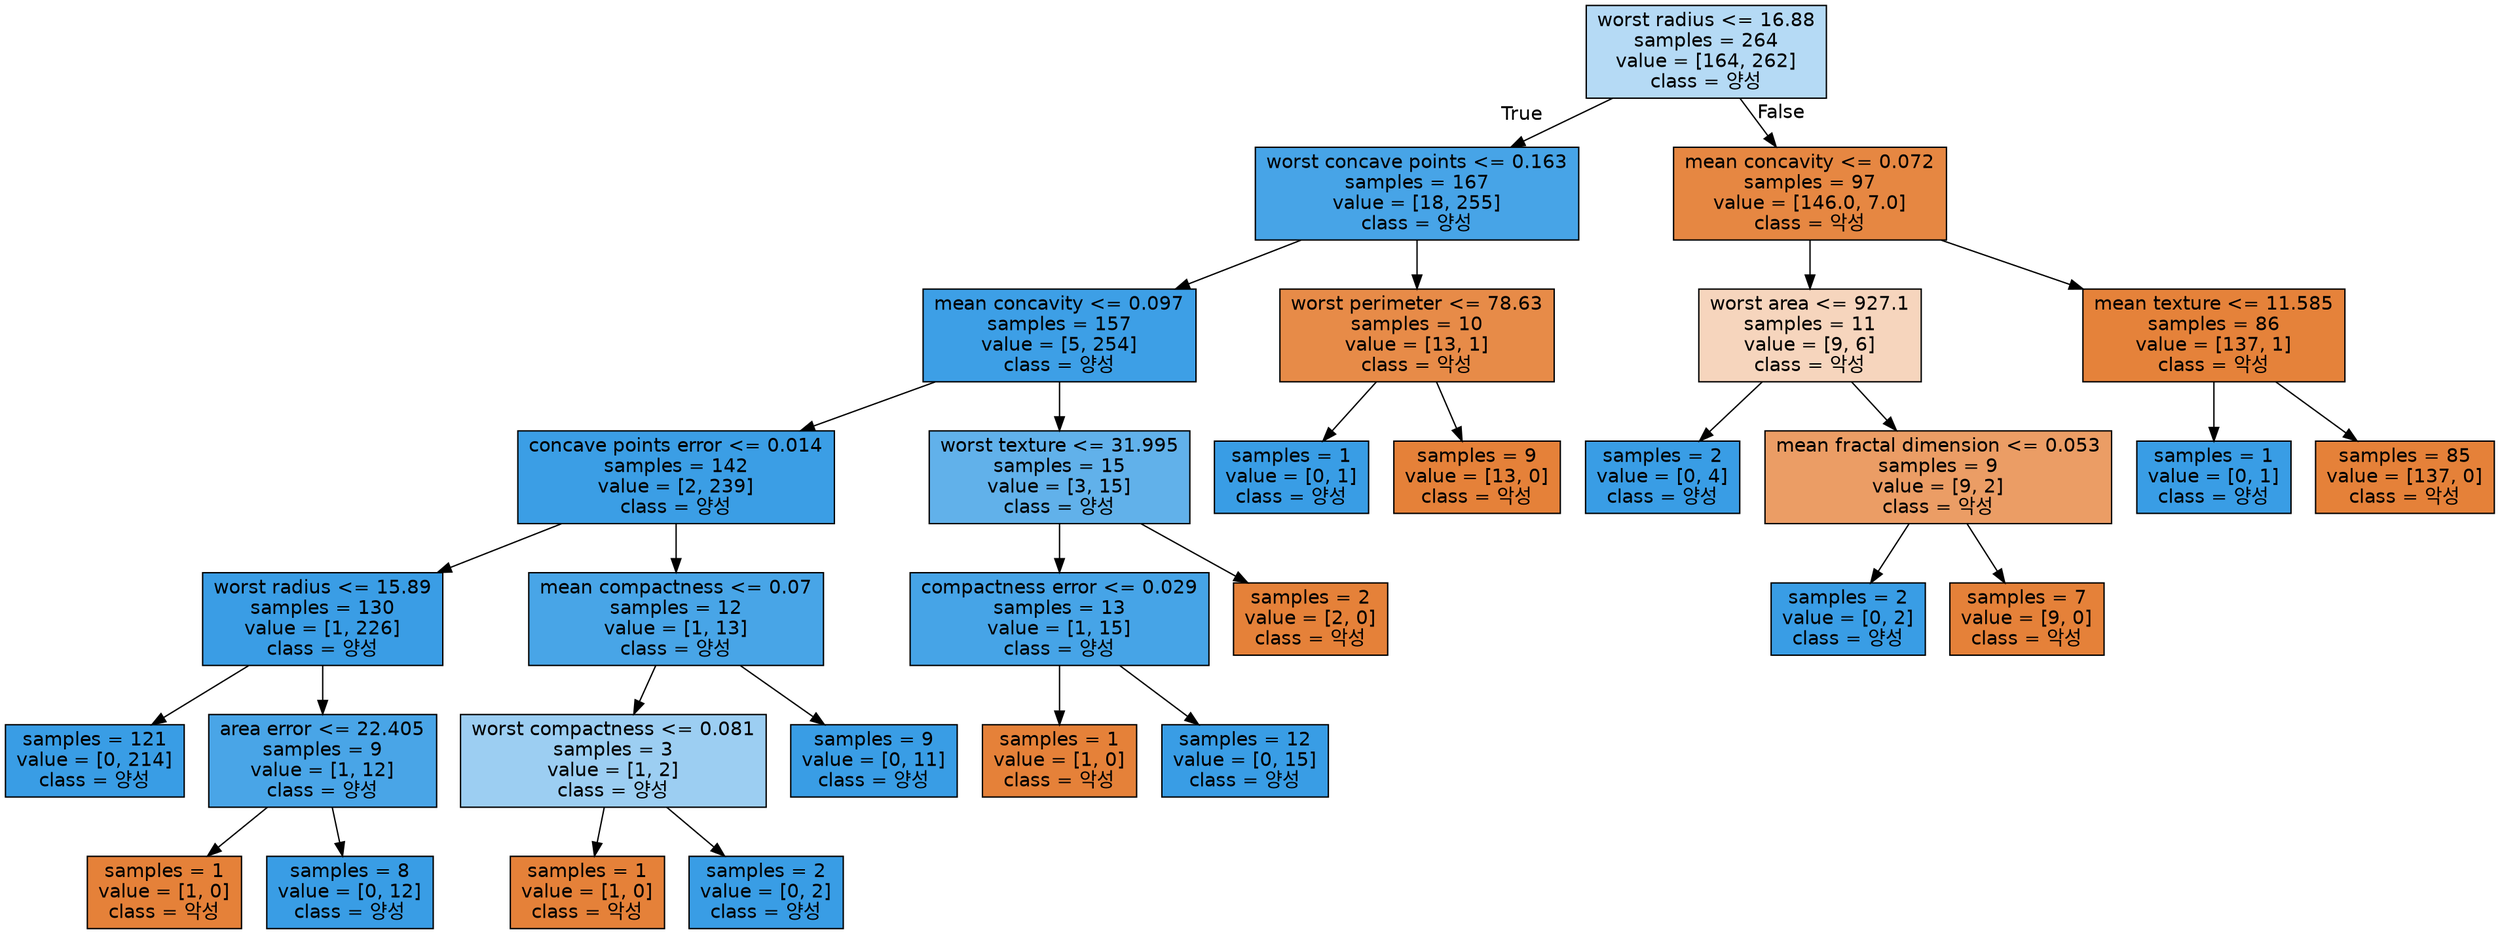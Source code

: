 digraph Tree {
node [shape=box, style="filled", color="black", fontname="helvetica"] ;
edge [fontname="helvetica"] ;
0 [label="worst radius <= 16.88\nsamples = 264\nvalue = [164, 262]\nclass = 양성", fillcolor="#b5daf5"] ;
1 [label="worst concave points <= 0.163\nsamples = 167\nvalue = [18, 255]\nclass = 양성", fillcolor="#47a4e7"] ;
0 -> 1 [labeldistance=2.5, labelangle=45, headlabel="True"] ;
2 [label="mean concavity <= 0.097\nsamples = 157\nvalue = [5, 254]\nclass = 양성", fillcolor="#3d9fe6"] ;
1 -> 2 ;
3 [label="concave points error <= 0.014\nsamples = 142\nvalue = [2, 239]\nclass = 양성", fillcolor="#3b9ee5"] ;
2 -> 3 ;
4 [label="worst radius <= 15.89\nsamples = 130\nvalue = [1, 226]\nclass = 양성", fillcolor="#3a9de5"] ;
3 -> 4 ;
5 [label="samples = 121\nvalue = [0, 214]\nclass = 양성", fillcolor="#399de5"] ;
4 -> 5 ;
6 [label="area error <= 22.405\nsamples = 9\nvalue = [1, 12]\nclass = 양성", fillcolor="#49a5e7"] ;
4 -> 6 ;
7 [label="samples = 1\nvalue = [1, 0]\nclass = 악성", fillcolor="#e58139"] ;
6 -> 7 ;
8 [label="samples = 8\nvalue = [0, 12]\nclass = 양성", fillcolor="#399de5"] ;
6 -> 8 ;
9 [label="mean compactness <= 0.07\nsamples = 12\nvalue = [1, 13]\nclass = 양성", fillcolor="#48a5e7"] ;
3 -> 9 ;
10 [label="worst compactness <= 0.081\nsamples = 3\nvalue = [1, 2]\nclass = 양성", fillcolor="#9ccef2"] ;
9 -> 10 ;
11 [label="samples = 1\nvalue = [1, 0]\nclass = 악성", fillcolor="#e58139"] ;
10 -> 11 ;
12 [label="samples = 2\nvalue = [0, 2]\nclass = 양성", fillcolor="#399de5"] ;
10 -> 12 ;
13 [label="samples = 9\nvalue = [0, 11]\nclass = 양성", fillcolor="#399de5"] ;
9 -> 13 ;
14 [label="worst texture <= 31.995\nsamples = 15\nvalue = [3, 15]\nclass = 양성", fillcolor="#61b1ea"] ;
2 -> 14 ;
15 [label="compactness error <= 0.029\nsamples = 13\nvalue = [1, 15]\nclass = 양성", fillcolor="#46a4e7"] ;
14 -> 15 ;
16 [label="samples = 1\nvalue = [1, 0]\nclass = 악성", fillcolor="#e58139"] ;
15 -> 16 ;
17 [label="samples = 12\nvalue = [0, 15]\nclass = 양성", fillcolor="#399de5"] ;
15 -> 17 ;
18 [label="samples = 2\nvalue = [2, 0]\nclass = 악성", fillcolor="#e58139"] ;
14 -> 18 ;
19 [label="worst perimeter <= 78.63\nsamples = 10\nvalue = [13, 1]\nclass = 악성", fillcolor="#e78b48"] ;
1 -> 19 ;
20 [label="samples = 1\nvalue = [0, 1]\nclass = 양성", fillcolor="#399de5"] ;
19 -> 20 ;
21 [label="samples = 9\nvalue = [13, 0]\nclass = 악성", fillcolor="#e58139"] ;
19 -> 21 ;
22 [label="mean concavity <= 0.072\nsamples = 97\nvalue = [146.0, 7.0]\nclass = 악성", fillcolor="#e68742"] ;
0 -> 22 [labeldistance=2.5, labelangle=-45, headlabel="False"] ;
23 [label="worst area <= 927.1\nsamples = 11\nvalue = [9, 6]\nclass = 악성", fillcolor="#f6d5bd"] ;
22 -> 23 ;
24 [label="samples = 2\nvalue = [0, 4]\nclass = 양성", fillcolor="#399de5"] ;
23 -> 24 ;
25 [label="mean fractal dimension <= 0.053\nsamples = 9\nvalue = [9, 2]\nclass = 악성", fillcolor="#eb9d65"] ;
23 -> 25 ;
26 [label="samples = 2\nvalue = [0, 2]\nclass = 양성", fillcolor="#399de5"] ;
25 -> 26 ;
27 [label="samples = 7\nvalue = [9, 0]\nclass = 악성", fillcolor="#e58139"] ;
25 -> 27 ;
28 [label="mean texture <= 11.585\nsamples = 86\nvalue = [137, 1]\nclass = 악성", fillcolor="#e5823a"] ;
22 -> 28 ;
29 [label="samples = 1\nvalue = [0, 1]\nclass = 양성", fillcolor="#399de5"] ;
28 -> 29 ;
30 [label="samples = 85\nvalue = [137, 0]\nclass = 악성", fillcolor="#e58139"] ;
28 -> 30 ;
}
